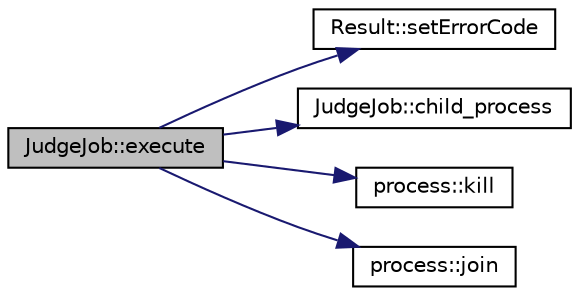 digraph "JudgeJob::execute"
{
 // LATEX_PDF_SIZE
  edge [fontname="Helvetica",fontsize="10",labelfontname="Helvetica",labelfontsize="10"];
  node [fontname="Helvetica",fontsize="10",shape=record];
  rankdir="LR";
  Node26 [label="JudgeJob::execute",height=0.2,width=0.4,color="black", fillcolor="grey75", style="filled", fontcolor="black",tooltip="根据当前 config 配置的值，执行编译/运行程序。过程中会对必要的权限检查， 并且会启动一个线程来监控，防止运行超时。执行结束后返回执行结果。"];
  Node26 -> Node27 [color="midnightblue",fontsize="10",style="solid",fontname="Helvetica"];
  Node27 [label="Result::setErrorCode",height=0.2,width=0.4,color="black", fillcolor="white", style="filled",URL="$struct_result.html#a8201d7586458dd80f361ab8c6cd93524",tooltip="将本结构体的 RunnerError 置为 err， 并将评测结果标为 UnitedJudgeResult::SYSTEM_ERROR"];
  Node26 -> Node28 [color="midnightblue",fontsize="10",style="solid",fontname="Helvetica"];
  Node28 [label="JudgeJob::child_process",height=0.2,width=0.4,color="black", fillcolor="white", style="filled",URL="$class_judge_job.html#a45f3a298baec8013e313d506d5b764b5",tooltip="启动 编译/执行 的实际工作。限制了资源信息，重定向流之后，启动实际工作进程。"];
  Node26 -> Node29 [color="midnightblue",fontsize="10",style="solid",fontname="Helvetica"];
  Node29 [label="process::kill",height=0.2,width=0.4,color="black", fillcolor="white", style="filled",URL="$classprocess.html#a217a9f72c54fb962f5c56cf0934901e5",tooltip="Send signal SIG to the process."];
  Node26 -> Node30 [color="midnightblue",fontsize="10",style="solid",fontname="Helvetica"];
  Node30 [label="process::join",height=0.2,width=0.4,color="black", fillcolor="white", style="filled",URL="$classprocess.html#a2a3c8b98c92999ffe95abf1de7ee17d2",tooltip=" "];
}
